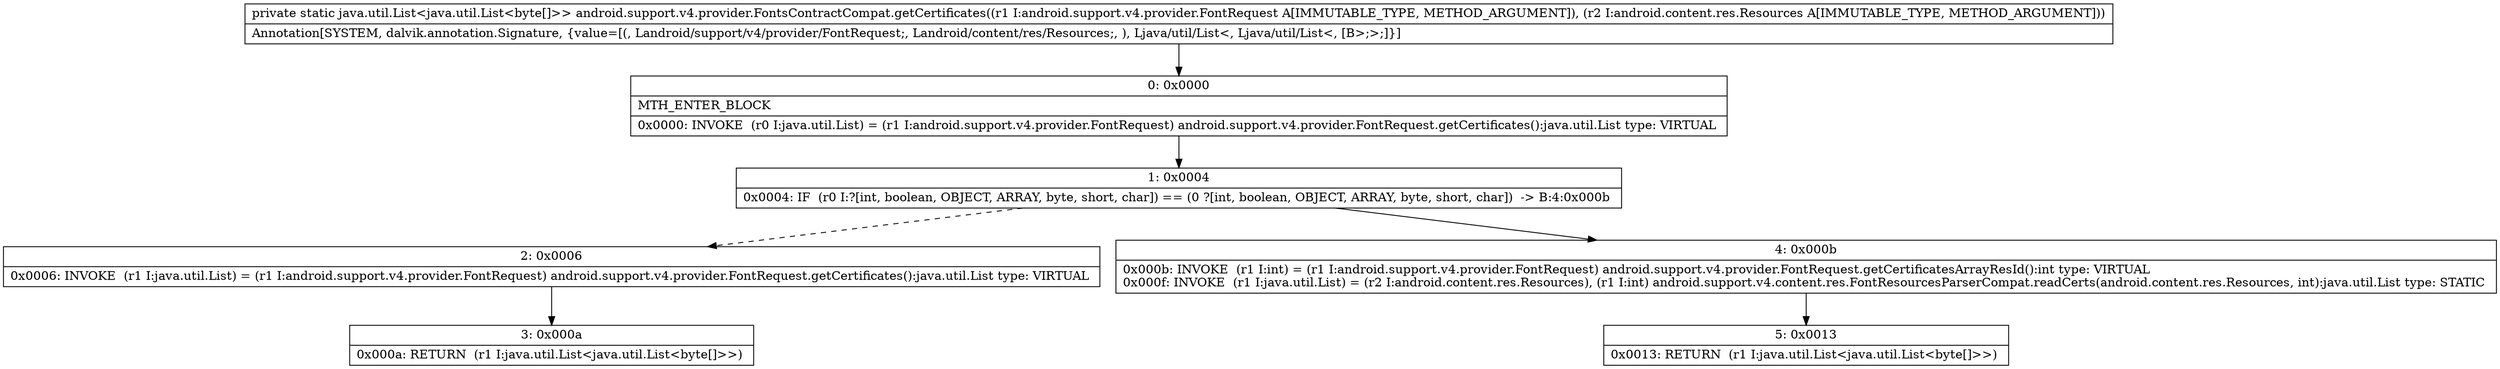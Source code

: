 digraph "CFG forandroid.support.v4.provider.FontsContractCompat.getCertificates(Landroid\/support\/v4\/provider\/FontRequest;Landroid\/content\/res\/Resources;)Ljava\/util\/List;" {
Node_0 [shape=record,label="{0\:\ 0x0000|MTH_ENTER_BLOCK\l|0x0000: INVOKE  (r0 I:java.util.List) = (r1 I:android.support.v4.provider.FontRequest) android.support.v4.provider.FontRequest.getCertificates():java.util.List type: VIRTUAL \l}"];
Node_1 [shape=record,label="{1\:\ 0x0004|0x0004: IF  (r0 I:?[int, boolean, OBJECT, ARRAY, byte, short, char]) == (0 ?[int, boolean, OBJECT, ARRAY, byte, short, char])  \-\> B:4:0x000b \l}"];
Node_2 [shape=record,label="{2\:\ 0x0006|0x0006: INVOKE  (r1 I:java.util.List) = (r1 I:android.support.v4.provider.FontRequest) android.support.v4.provider.FontRequest.getCertificates():java.util.List type: VIRTUAL \l}"];
Node_3 [shape=record,label="{3\:\ 0x000a|0x000a: RETURN  (r1 I:java.util.List\<java.util.List\<byte[]\>\>) \l}"];
Node_4 [shape=record,label="{4\:\ 0x000b|0x000b: INVOKE  (r1 I:int) = (r1 I:android.support.v4.provider.FontRequest) android.support.v4.provider.FontRequest.getCertificatesArrayResId():int type: VIRTUAL \l0x000f: INVOKE  (r1 I:java.util.List) = (r2 I:android.content.res.Resources), (r1 I:int) android.support.v4.content.res.FontResourcesParserCompat.readCerts(android.content.res.Resources, int):java.util.List type: STATIC \l}"];
Node_5 [shape=record,label="{5\:\ 0x0013|0x0013: RETURN  (r1 I:java.util.List\<java.util.List\<byte[]\>\>) \l}"];
MethodNode[shape=record,label="{private static java.util.List\<java.util.List\<byte[]\>\> android.support.v4.provider.FontsContractCompat.getCertificates((r1 I:android.support.v4.provider.FontRequest A[IMMUTABLE_TYPE, METHOD_ARGUMENT]), (r2 I:android.content.res.Resources A[IMMUTABLE_TYPE, METHOD_ARGUMENT]))  | Annotation[SYSTEM, dalvik.annotation.Signature, \{value=[(, Landroid\/support\/v4\/provider\/FontRequest;, Landroid\/content\/res\/Resources;, ), Ljava\/util\/List\<, Ljava\/util\/List\<, [B\>;\>;]\}]\l}"];
MethodNode -> Node_0;
Node_0 -> Node_1;
Node_1 -> Node_2[style=dashed];
Node_1 -> Node_4;
Node_2 -> Node_3;
Node_4 -> Node_5;
}


